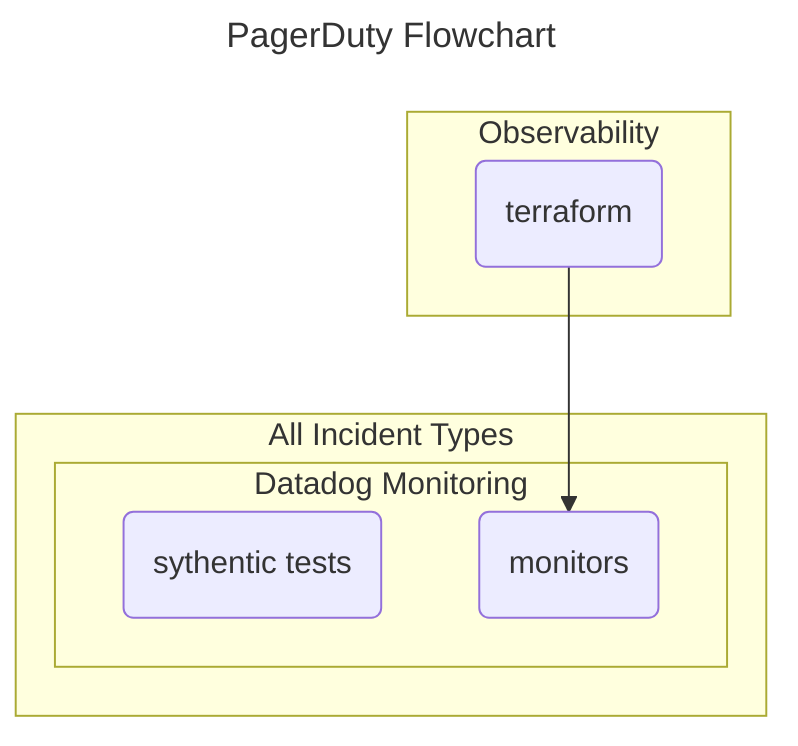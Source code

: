 ---
title: PagerDuty Flowchart
---
flowchart TD

subgraph Observability
    A(terraform)
end

subgraph All Incident Types
    subgraph Datadog Monitoring
        B(sythentic tests)
        A(terraform)-->C(monitors)
    end
end

%% style A fill:#f9f,stroke:#333,stroke-width:4px
%% style Observability font-weight:bold